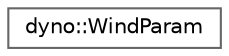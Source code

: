 digraph "Graphical Class Hierarchy"
{
 // LATEX_PDF_SIZE
  bgcolor="transparent";
  edge [fontname=Helvetica,fontsize=10,labelfontname=Helvetica,labelfontsize=10];
  node [fontname=Helvetica,fontsize=10,shape=box,height=0.2,width=0.4];
  rankdir="LR";
  Node0 [id="Node000000",label="dyno::WindParam",height=0.2,width=0.4,color="grey40", fillcolor="white", style="filled",URL="$structdyno_1_1_wind_param.html",tooltip=" "];
}
